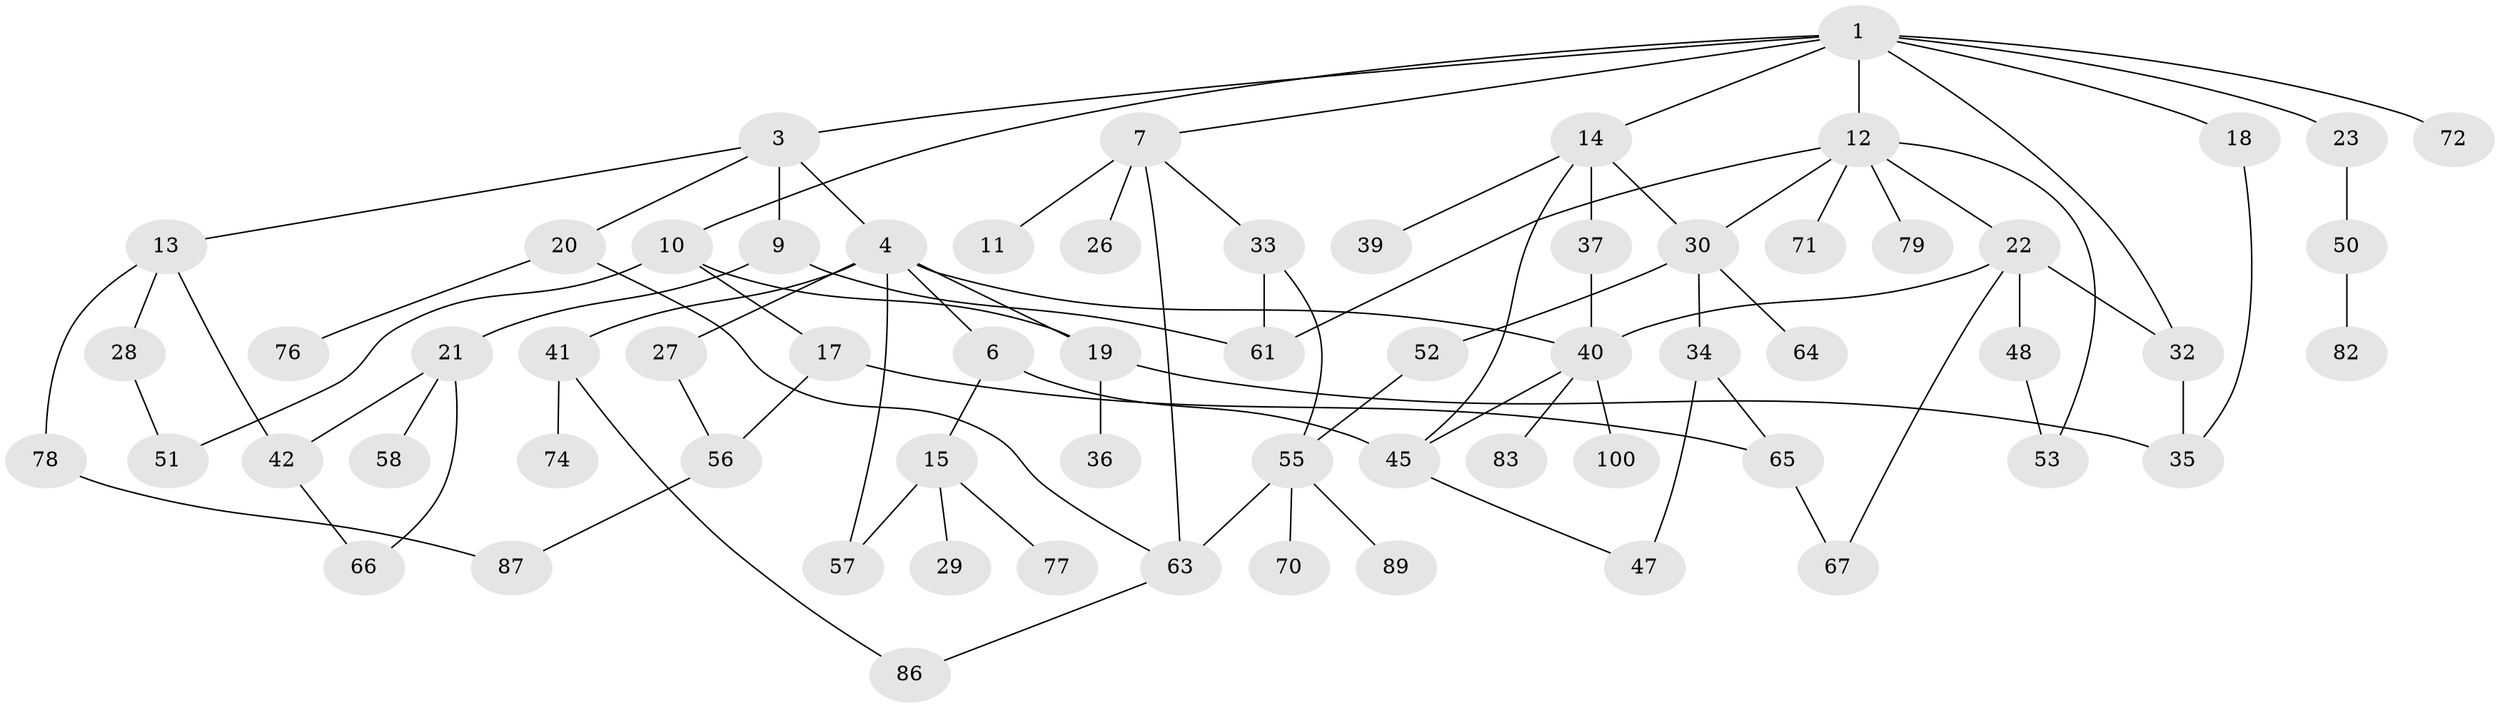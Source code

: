 // original degree distribution, {7: 0.01, 4: 0.11, 6: 0.02, 3: 0.25, 5: 0.03, 2: 0.32, 8: 0.01, 1: 0.25}
// Generated by graph-tools (version 1.1) at 2025/54/02/21/25 11:54:43]
// undirected, 65 vertices, 89 edges
graph export_dot {
graph [start="1"]
  node [color=gray90,style=filled];
  1 [super="+2"];
  3 [super="+97"];
  4 [super="+5"];
  6;
  7 [super="+8"];
  9;
  10 [super="+38"];
  11 [super="+49"];
  12 [super="+99"];
  13 [super="+46"];
  14 [super="+16"];
  15 [super="+44"];
  17 [super="+62"];
  18;
  19 [super="+31"];
  20 [super="+80"];
  21 [super="+24"];
  22 [super="+94"];
  23 [super="+25"];
  26;
  27;
  28 [super="+81"];
  29;
  30 [super="+68"];
  32 [super="+93"];
  33 [super="+60"];
  34;
  35 [super="+92"];
  36;
  37 [super="+54"];
  39 [super="+88"];
  40 [super="+43"];
  41;
  42 [super="+95"];
  45 [super="+69"];
  47 [super="+96"];
  48 [super="+73"];
  50 [super="+59"];
  51;
  52;
  53;
  55 [super="+75"];
  56 [super="+98"];
  57;
  58;
  61 [super="+85"];
  63 [super="+84"];
  64;
  65 [super="+90"];
  66;
  67 [super="+91"];
  70;
  71;
  72;
  74;
  76;
  77;
  78;
  79;
  82;
  83;
  86;
  87;
  89;
  100;
  1 -- 3;
  1 -- 10;
  1 -- 12;
  1 -- 14;
  1 -- 23;
  1 -- 32;
  1 -- 72;
  1 -- 18;
  1 -- 7;
  3 -- 4;
  3 -- 9;
  3 -- 13;
  3 -- 20;
  4 -- 6;
  4 -- 27;
  4 -- 57;
  4 -- 41;
  4 -- 19;
  4 -- 40;
  6 -- 15;
  6 -- 45;
  7 -- 11 [weight=2];
  7 -- 26;
  7 -- 63;
  7 -- 33;
  9 -- 21;
  9 -- 61;
  10 -- 17;
  10 -- 51;
  10 -- 19;
  12 -- 22;
  12 -- 30;
  12 -- 61;
  12 -- 71;
  12 -- 79;
  12 -- 53;
  13 -- 28;
  13 -- 42;
  13 -- 78;
  14 -- 37;
  14 -- 39;
  14 -- 30;
  14 -- 45;
  15 -- 29;
  15 -- 57;
  15 -- 77;
  17 -- 56;
  17 -- 65;
  18 -- 35;
  19 -- 36;
  19 -- 35;
  20 -- 76;
  20 -- 63;
  21 -- 42;
  21 -- 58;
  21 -- 66;
  22 -- 48;
  22 -- 67;
  22 -- 32;
  22 -- 40;
  23 -- 50;
  27 -- 56;
  28 -- 51;
  30 -- 34;
  30 -- 52;
  30 -- 64;
  32 -- 35;
  33 -- 55;
  33 -- 61;
  34 -- 47;
  34 -- 65;
  37 -- 40;
  40 -- 83;
  40 -- 100;
  40 -- 45;
  41 -- 74;
  41 -- 86;
  42 -- 66;
  45 -- 47;
  48 -- 53;
  50 -- 82;
  52 -- 55;
  55 -- 63;
  55 -- 70;
  55 -- 89;
  56 -- 87;
  63 -- 86;
  65 -- 67;
  78 -- 87;
}
